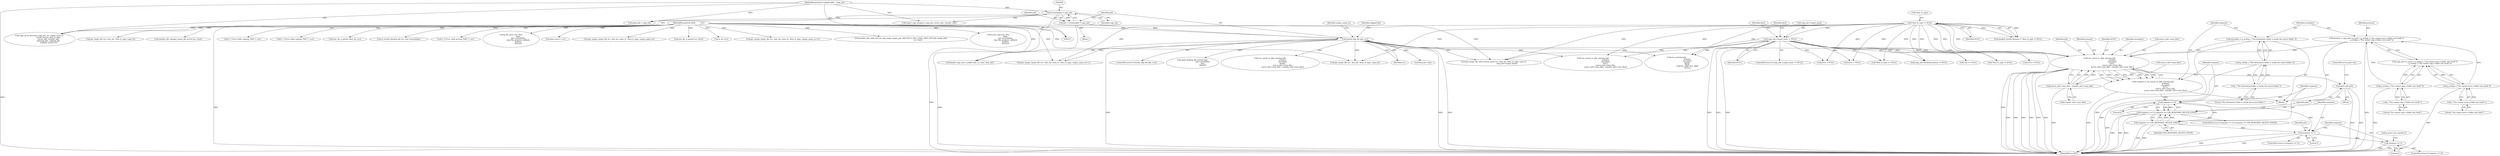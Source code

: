 digraph "0_nautilus_1630f53481f445ada0a455e9979236d31a8d3bb0_0@pointer" {
"1000257" [label="(Call,run_cancel_or_skip_warning (job,\n                                               primary,\n                                               secondary,\n                                               NULL,\n                                               source_info->num_files,\n                                               source_info->num_files - transfer_info->num_files))"];
"1000167" [label="(Call,should_skip_file (job, src))"];
"1000161" [label="(Call,job = (CommonJob *) copy_job)"];
"1000163" [label="(Call,(CommonJob *) copy_job)"];
"1000128" [label="(MethodParameterIn,CopyMoveJob   *copy_job)"];
"1000129" [label="(MethodParameterIn,GFile         *src)"];
"1000238" [label="(Call,primary = copy_job->is_move ? g_strdup (_(\"You cannot move a folder into itself.\"))\n                  : g_strdup (_(\"You cannot copy a folder into itself.\")))"];
"1000244" [label="(Call,g_strdup (_(\"You cannot move a folder into itself.\")))"];
"1000245" [label="(Call,_(\"You cannot move a folder into itself.\"))"];
"1000247" [label="(Call,g_strdup (_(\"You cannot copy a folder into itself.\")))"];
"1000248" [label="(Call,_(\"You cannot copy a folder into itself.\"))"];
"1000250" [label="(Call,secondary = g_strdup (_(\"The destination folder is inside the source folder.\")))"];
"1000252" [label="(Call,g_strdup (_(\"The destination folder is inside the source folder.\")))"];
"1000253" [label="(Call,_(\"The destination folder is inside the source folder.\"))"];
"1000181" [label="(Call,*dest_fs_type != NULL)"];
"1000200" [label="(Call,copy_job->target_name != NULL)"];
"1000265" [label="(Call,source_info->num_files - transfer_info->num_files)"];
"1000255" [label="(Call,response = run_cancel_or_skip_warning (job,\n                                               primary,\n                                               secondary,\n                                               NULL,\n                                               source_info->num_files,\n                                               source_info->num_files - transfer_info->num_files))"];
"1000274" [label="(Call,response == 0)"];
"1000273" [label="(Call,response == 0 || response == GTK_RESPONSE_DELETE_EVENT)"];
"1000277" [label="(Call,response == GTK_RESPONSE_DELETE_EVENT)"];
"1000285" [label="(Call,response == 1)"];
"1000296" [label="(Call,response == 2)"];
"1000281" [label="(Call,abort_job (job))"];
"1000281" [label="(Call,abort_job (job))"];
"1000334" [label="(Call,run_cancel_or_skip_warning (job,\n                                               primary,\n                                               secondary,\n                                               NULL,\n                                               source_info->num_files,\n                                               source_info->num_files - transfer_info->num_files))"];
"1000244" [label="(Call,g_strdup (_(\"You cannot move a folder into itself.\")))"];
"1000246" [label="(Literal,\"You cannot move a folder into itself.\")"];
"1000249" [label="(Literal,\"You cannot copy a folder into itself.\")"];
"1000228" [label="(Call,test_dir_is_parent (dest_dir, src))"];
"1000296" [label="(Call,response == 2)"];
"1000272" [label="(ControlStructure,if (response == 0 || response == GTK_RESPONSE_DELETE_EVENT))"];
"1000710" [label="(Call,handle_copy_move_conflict (job, src, dest, dest_dir))"];
"1000282" [label="(Identifier,job)"];
"1000549" [label="(Call,is_trusted_desktop_file (src, job->cancellable))"];
"1000251" [label="(Identifier,secondary)"];
"1000909" [label="(Call,f (_(\"Error while moving ?%B?.\"), src))"];
"1001011" [label="(Call,*dest_fs_type != NULL)"];
"1000266" [label="(Call,source_info->num_files)"];
"1000177" [label="(Identifier,unique_name_nr)"];
"1000258" [label="(Identifier,job)"];
"1000591" [label="(Call,*dest_fs_type == NULL)"];
"1000257" [label="(Call,run_cancel_or_skip_warning (job,\n                                               primary,\n                                               secondary,\n                                               NULL,\n                                               source_info->num_files,\n                                               source_info->num_files - transfer_info->num_files))"];
"1000239" [label="(Identifier,primary)"];
"1000169" [label="(Identifier,src)"];
"1000280" [label="(Block,)"];
"1000297" [label="(Identifier,response)"];
"1000276" [label="(Literal,0)"];
"1000427" [label="(Call,g_file_move (src, dest,\n                           flags,\n                           job->cancellable,\n                           copy_file_progress_callback,\n                           &pdata,\n                           &error))"];
"1000983" [label="(Call,error = NULL)"];
"1000821" [label="(Call,data.job = job)"];
"1000277" [label="(Call,response == GTK_RESPONSE_DELETE_EVENT)"];
"1000166" [label="(ControlStructure,if (should_skip_file (job, src)))"];
"1000181" [label="(Call,*dest_fs_type != NULL)"];
"1000302" [label="(Call,g_assert_not_reached ())"];
"1000182" [label="(Call,*dest_fs_type)"];
"1000400" [label="(Call,pdata.job = copy_job)"];
"1001114" [label="(MethodReturn,RET)"];
"1000259" [label="(Identifier,primary)"];
"1000555" [label="(Call,mark_desktop_file_trusted (job,\n                                       job->cancellable,\n                                       dest,\n                                       FALSE))"];
"1000141" [label="(Block,)"];
"1000162" [label="(Identifier,job)"];
"1000826" [label="(Call,data.source = src)"];
"1000163" [label="(Call,(CommonJob *) copy_job)"];
"1000265" [label="(Call,source_info->num_files - transfer_info->num_files)"];
"1000261" [label="(Identifier,NULL)"];
"1000129" [label="(MethodParameterIn,GFile         *src)"];
"1000284" [label="(ControlStructure,if (response == 1))"];
"1000538" [label="(Call,copy_job->desktop_location != NULL)"];
"1000469" [label="(Call,real == NULL)"];
"1000275" [label="(Identifier,response)"];
"1000240" [label="(Call,copy_job->is_move ? g_strdup (_(\"You cannot move a folder into itself.\"))\n                  : g_strdup (_(\"You cannot copy a folder into itself.\")))"];
"1000260" [label="(Identifier,secondary)"];
"1000252" [label="(Call,g_strdup (_(\"The destination folder is inside the source folder.\")))"];
"1000274" [label="(Call,response == 0)"];
"1000608" [label="(Call,get_unique_target_file (src, dest_dir, same_fs, *dest_fs_type, unique_name_nr))"];
"1000298" [label="(Literal,2)"];
"1000220" [label="(Identifier,dest)"];
"1000305" [label="(Call,test_dir_is_parent (src, dest))"];
"1000128" [label="(MethodParameterIn,CopyMoveJob   *copy_job)"];
"1000207" [label="(Identifier,dest)"];
"1000238" [label="(Call,primary = copy_job->is_move ? g_strdup (_(\"You cannot move a folder into itself.\"))\n                  : g_strdup (_(\"You cannot copy a folder into itself.\")))"];
"1000199" [label="(ControlStructure,if (copy_job->target_name != NULL))"];
"1000303" [label="(ControlStructure,goto out;)"];
"1000678" [label="(Call,is_dir (src))"];
"1000662" [label="(Call,get_unique_target_file (src, dest_dir, same_fs, *dest_fs_type, unique_name_nr++))"];
"1000204" [label="(Identifier,NULL)"];
"1000285" [label="(Call,response == 1)"];
"1000295" [label="(ControlStructure,if (response == 2))"];
"1000269" [label="(Call,transfer_info->num_files)"];
"1000255" [label="(Call,response = run_cancel_or_skip_warning (job,\n                                               primary,\n                                               secondary,\n                                               NULL,\n                                               source_info->num_files,\n                                               source_info->num_files - transfer_info->num_files))"];
"1000256" [label="(Identifier,response)"];
"1000279" [label="(Identifier,GTK_RESPONSE_DELETE_EVENT)"];
"1000250" [label="(Call,secondary = g_strdup (_(\"The destination folder is inside the source folder.\")))"];
"1000569" [label="(Call,nautilus_file_undo_info_ext_add_origin_target_pair (NAUTILUS_FILE_UNDO_INFO_EXT (job->undo_info),\n                                                                src, dest))"];
"1000262" [label="(Call,source_info->num_files)"];
"1000443" [label="(Call,g_file_copy (src, dest,\n                           flags,\n                           job->cancellable,\n                           copy_file_progress_callback,\n                           &pdata,\n                           &error))"];
"1000173" [label="(Identifier,skipped_file)"];
"1000253" [label="(Call,_(\"The destination folder is inside the source folder.\"))"];
"1000619" [label="(Call,get_target_file (src, dest_dir, *dest_fs_type, same_fs))"];
"1000254" [label="(Literal,\"The destination folder is inside the source folder.\")"];
"1000165" [label="(Identifier,copy_job)"];
"1000382" [label="(Call,error = NULL)"];
"1000287" [label="(Literal,1)"];
"1000231" [label="(Block,)"];
"1000167" [label="(Call,should_skip_file (job, src))"];
"1000248" [label="(Call,_(\"You cannot copy a folder into itself.\"))"];
"1000286" [label="(Identifier,response)"];
"1000876" [label="(Call,error = NULL)"];
"1000490" [label="(Call,report_copy_progress (copy_job, source_info, transfer_info))"];
"1000291" [label="(Identifier,job)"];
"1000190" [label="(Call,get_unique_target_file (src, dest_dir, same_fs, *dest_fs_type, unique_name_nr++))"];
"1000529" [label="(Call,nautilus_file_changes_queue_file_moved (src, dest))"];
"1001059" [label="(Call,run_cancel_or_skip_warning (job,\n                                               primary,\n                                               secondary,\n                                               details,\n                                               source_info->num_files,\n                                               source_info->num_files - transfer_info->num_files))"];
"1000200" [label="(Call,copy_job->target_name != NULL)"];
"1000168" [label="(Identifier,job)"];
"1000273" [label="(Call,response == 0 || response == GTK_RESPONSE_DELETE_EVENT)"];
"1000161" [label="(Call,job = (CommonJob *) copy_job)"];
"1000934" [label="(Call,run_warning (job,\n                                        primary,\n                                        secondary,\n                                        details,\n                                        TRUE,\n                                        CANCEL, SKIP_ALL, SKIP,\n                                        NULL))"];
"1000221" [label="(Call,get_target_file (src, dest_dir, *dest_fs_type, same_fs))"];
"1000184" [label="(Identifier,NULL)"];
"1001042" [label="(Call,f (_(\"Error while copying ?%B?.\"), src))"];
"1000917" [label="(Call,f (_(\"Error while copying ?%B?.\"), src))"];
"1000201" [label="(Call,copy_job->target_name)"];
"1000996" [label="(Call,copy_move_directory (copy_job, src, &dest, same_fs,\n                                  would_recurse, dest_fs_type,\n                                  source_info, transfer_info,\n                                  debuting_files, skipped_file,\n                                  readonly_source_fs))"];
"1000247" [label="(Call,g_strdup (_(\"You cannot copy a folder into itself.\")))"];
"1000278" [label="(Identifier,response)"];
"1000245" [label="(Call,_(\"You cannot move a folder into itself.\"))"];
"1000208" [label="(Call,get_target_file_with_custom_name (src, dest_dir, *dest_fs_type, same_fs,\n                                                 copy_job->target_name))"];
"1000179" [label="(Call,handled_invalid_filename = *dest_fs_type != NULL)"];
"1000257" -> "1000255"  [label="AST: "];
"1000257" -> "1000265"  [label="CFG: "];
"1000258" -> "1000257"  [label="AST: "];
"1000259" -> "1000257"  [label="AST: "];
"1000260" -> "1000257"  [label="AST: "];
"1000261" -> "1000257"  [label="AST: "];
"1000262" -> "1000257"  [label="AST: "];
"1000265" -> "1000257"  [label="AST: "];
"1000255" -> "1000257"  [label="CFG: "];
"1000257" -> "1001114"  [label="DDG: "];
"1000257" -> "1001114"  [label="DDG: "];
"1000257" -> "1001114"  [label="DDG: "];
"1000257" -> "1001114"  [label="DDG: "];
"1000257" -> "1001114"  [label="DDG: "];
"1000257" -> "1001114"  [label="DDG: "];
"1000257" -> "1000255"  [label="DDG: "];
"1000257" -> "1000255"  [label="DDG: "];
"1000257" -> "1000255"  [label="DDG: "];
"1000257" -> "1000255"  [label="DDG: "];
"1000257" -> "1000255"  [label="DDG: "];
"1000257" -> "1000255"  [label="DDG: "];
"1000167" -> "1000257"  [label="DDG: "];
"1000238" -> "1000257"  [label="DDG: "];
"1000250" -> "1000257"  [label="DDG: "];
"1000181" -> "1000257"  [label="DDG: "];
"1000200" -> "1000257"  [label="DDG: "];
"1000265" -> "1000257"  [label="DDG: "];
"1000265" -> "1000257"  [label="DDG: "];
"1000257" -> "1000281"  [label="DDG: "];
"1000167" -> "1000166"  [label="AST: "];
"1000167" -> "1000169"  [label="CFG: "];
"1000168" -> "1000167"  [label="AST: "];
"1000169" -> "1000167"  [label="AST: "];
"1000173" -> "1000167"  [label="CFG: "];
"1000177" -> "1000167"  [label="CFG: "];
"1000167" -> "1001114"  [label="DDG: "];
"1000167" -> "1001114"  [label="DDG: "];
"1000167" -> "1001114"  [label="DDG: "];
"1000161" -> "1000167"  [label="DDG: "];
"1000129" -> "1000167"  [label="DDG: "];
"1000167" -> "1000190"  [label="DDG: "];
"1000167" -> "1000208"  [label="DDG: "];
"1000167" -> "1000221"  [label="DDG: "];
"1000167" -> "1000334"  [label="DDG: "];
"1000167" -> "1000555"  [label="DDG: "];
"1000167" -> "1000710"  [label="DDG: "];
"1000167" -> "1000821"  [label="DDG: "];
"1000167" -> "1000934"  [label="DDG: "];
"1000167" -> "1001059"  [label="DDG: "];
"1000161" -> "1000141"  [label="AST: "];
"1000161" -> "1000163"  [label="CFG: "];
"1000162" -> "1000161"  [label="AST: "];
"1000163" -> "1000161"  [label="AST: "];
"1000168" -> "1000161"  [label="CFG: "];
"1000161" -> "1001114"  [label="DDG: "];
"1000163" -> "1000161"  [label="DDG: "];
"1000163" -> "1000165"  [label="CFG: "];
"1000164" -> "1000163"  [label="AST: "];
"1000165" -> "1000163"  [label="AST: "];
"1000163" -> "1001114"  [label="DDG: "];
"1000128" -> "1000163"  [label="DDG: "];
"1000163" -> "1000400"  [label="DDG: "];
"1000163" -> "1000490"  [label="DDG: "];
"1000163" -> "1000996"  [label="DDG: "];
"1000128" -> "1000127"  [label="AST: "];
"1000128" -> "1001114"  [label="DDG: "];
"1000128" -> "1000400"  [label="DDG: "];
"1000128" -> "1000490"  [label="DDG: "];
"1000128" -> "1000996"  [label="DDG: "];
"1000129" -> "1000127"  [label="AST: "];
"1000129" -> "1001114"  [label="DDG: "];
"1000129" -> "1000190"  [label="DDG: "];
"1000129" -> "1000208"  [label="DDG: "];
"1000129" -> "1000221"  [label="DDG: "];
"1000129" -> "1000228"  [label="DDG: "];
"1000129" -> "1000305"  [label="DDG: "];
"1000129" -> "1000427"  [label="DDG: "];
"1000129" -> "1000443"  [label="DDG: "];
"1000129" -> "1000529"  [label="DDG: "];
"1000129" -> "1000549"  [label="DDG: "];
"1000129" -> "1000569"  [label="DDG: "];
"1000129" -> "1000608"  [label="DDG: "];
"1000129" -> "1000619"  [label="DDG: "];
"1000129" -> "1000662"  [label="DDG: "];
"1000129" -> "1000678"  [label="DDG: "];
"1000129" -> "1000710"  [label="DDG: "];
"1000129" -> "1000826"  [label="DDG: "];
"1000129" -> "1000909"  [label="DDG: "];
"1000129" -> "1000917"  [label="DDG: "];
"1000129" -> "1000996"  [label="DDG: "];
"1000129" -> "1001042"  [label="DDG: "];
"1000238" -> "1000231"  [label="AST: "];
"1000238" -> "1000240"  [label="CFG: "];
"1000239" -> "1000238"  [label="AST: "];
"1000240" -> "1000238"  [label="AST: "];
"1000251" -> "1000238"  [label="CFG: "];
"1000238" -> "1001114"  [label="DDG: "];
"1000244" -> "1000238"  [label="DDG: "];
"1000247" -> "1000238"  [label="DDG: "];
"1000244" -> "1000240"  [label="AST: "];
"1000244" -> "1000245"  [label="CFG: "];
"1000245" -> "1000244"  [label="AST: "];
"1000240" -> "1000244"  [label="CFG: "];
"1000244" -> "1001114"  [label="DDG: "];
"1000244" -> "1000240"  [label="DDG: "];
"1000245" -> "1000244"  [label="DDG: "];
"1000245" -> "1000246"  [label="CFG: "];
"1000246" -> "1000245"  [label="AST: "];
"1000247" -> "1000240"  [label="AST: "];
"1000247" -> "1000248"  [label="CFG: "];
"1000248" -> "1000247"  [label="AST: "];
"1000240" -> "1000247"  [label="CFG: "];
"1000247" -> "1001114"  [label="DDG: "];
"1000247" -> "1000240"  [label="DDG: "];
"1000248" -> "1000247"  [label="DDG: "];
"1000248" -> "1000249"  [label="CFG: "];
"1000249" -> "1000248"  [label="AST: "];
"1000250" -> "1000231"  [label="AST: "];
"1000250" -> "1000252"  [label="CFG: "];
"1000251" -> "1000250"  [label="AST: "];
"1000252" -> "1000250"  [label="AST: "];
"1000256" -> "1000250"  [label="CFG: "];
"1000250" -> "1001114"  [label="DDG: "];
"1000252" -> "1000250"  [label="DDG: "];
"1000252" -> "1000253"  [label="CFG: "];
"1000253" -> "1000252"  [label="AST: "];
"1000252" -> "1001114"  [label="DDG: "];
"1000253" -> "1000252"  [label="DDG: "];
"1000253" -> "1000254"  [label="CFG: "];
"1000254" -> "1000253"  [label="AST: "];
"1000181" -> "1000179"  [label="AST: "];
"1000181" -> "1000184"  [label="CFG: "];
"1000182" -> "1000181"  [label="AST: "];
"1000184" -> "1000181"  [label="AST: "];
"1000179" -> "1000181"  [label="CFG: "];
"1000181" -> "1001114"  [label="DDG: "];
"1000181" -> "1000179"  [label="DDG: "];
"1000181" -> "1000179"  [label="DDG: "];
"1000181" -> "1000190"  [label="DDG: "];
"1000181" -> "1000200"  [label="DDG: "];
"1000181" -> "1000208"  [label="DDG: "];
"1000181" -> "1000221"  [label="DDG: "];
"1000181" -> "1000334"  [label="DDG: "];
"1000181" -> "1000382"  [label="DDG: "];
"1000181" -> "1000469"  [label="DDG: "];
"1000181" -> "1000538"  [label="DDG: "];
"1000181" -> "1000591"  [label="DDG: "];
"1000181" -> "1000876"  [label="DDG: "];
"1000181" -> "1000934"  [label="DDG: "];
"1000181" -> "1000983"  [label="DDG: "];
"1000181" -> "1001011"  [label="DDG: "];
"1000200" -> "1000199"  [label="AST: "];
"1000200" -> "1000204"  [label="CFG: "];
"1000201" -> "1000200"  [label="AST: "];
"1000204" -> "1000200"  [label="AST: "];
"1000207" -> "1000200"  [label="CFG: "];
"1000220" -> "1000200"  [label="CFG: "];
"1000200" -> "1001114"  [label="DDG: "];
"1000200" -> "1001114"  [label="DDG: "];
"1000200" -> "1001114"  [label="DDG: "];
"1000200" -> "1000208"  [label="DDG: "];
"1000200" -> "1000334"  [label="DDG: "];
"1000200" -> "1000382"  [label="DDG: "];
"1000200" -> "1000469"  [label="DDG: "];
"1000200" -> "1000538"  [label="DDG: "];
"1000200" -> "1000591"  [label="DDG: "];
"1000200" -> "1000876"  [label="DDG: "];
"1000200" -> "1000934"  [label="DDG: "];
"1000200" -> "1000983"  [label="DDG: "];
"1000200" -> "1001011"  [label="DDG: "];
"1000265" -> "1000269"  [label="CFG: "];
"1000266" -> "1000265"  [label="AST: "];
"1000269" -> "1000265"  [label="AST: "];
"1000265" -> "1001114"  [label="DDG: "];
"1000255" -> "1000231"  [label="AST: "];
"1000256" -> "1000255"  [label="AST: "];
"1000275" -> "1000255"  [label="CFG: "];
"1000255" -> "1001114"  [label="DDG: "];
"1000255" -> "1000274"  [label="DDG: "];
"1000274" -> "1000273"  [label="AST: "];
"1000274" -> "1000276"  [label="CFG: "];
"1000275" -> "1000274"  [label="AST: "];
"1000276" -> "1000274"  [label="AST: "];
"1000278" -> "1000274"  [label="CFG: "];
"1000273" -> "1000274"  [label="CFG: "];
"1000274" -> "1001114"  [label="DDG: "];
"1000274" -> "1000273"  [label="DDG: "];
"1000274" -> "1000273"  [label="DDG: "];
"1000274" -> "1000277"  [label="DDG: "];
"1000274" -> "1000285"  [label="DDG: "];
"1000273" -> "1000272"  [label="AST: "];
"1000273" -> "1000277"  [label="CFG: "];
"1000277" -> "1000273"  [label="AST: "];
"1000282" -> "1000273"  [label="CFG: "];
"1000286" -> "1000273"  [label="CFG: "];
"1000273" -> "1001114"  [label="DDG: "];
"1000273" -> "1001114"  [label="DDG: "];
"1000273" -> "1001114"  [label="DDG: "];
"1000277" -> "1000273"  [label="DDG: "];
"1000277" -> "1000273"  [label="DDG: "];
"1000277" -> "1000279"  [label="CFG: "];
"1000278" -> "1000277"  [label="AST: "];
"1000279" -> "1000277"  [label="AST: "];
"1000277" -> "1001114"  [label="DDG: "];
"1000277" -> "1001114"  [label="DDG: "];
"1000277" -> "1000285"  [label="DDG: "];
"1000285" -> "1000284"  [label="AST: "];
"1000285" -> "1000287"  [label="CFG: "];
"1000286" -> "1000285"  [label="AST: "];
"1000287" -> "1000285"  [label="AST: "];
"1000291" -> "1000285"  [label="CFG: "];
"1000297" -> "1000285"  [label="CFG: "];
"1000285" -> "1001114"  [label="DDG: "];
"1000285" -> "1001114"  [label="DDG: "];
"1000285" -> "1000296"  [label="DDG: "];
"1000296" -> "1000295"  [label="AST: "];
"1000296" -> "1000298"  [label="CFG: "];
"1000297" -> "1000296"  [label="AST: "];
"1000298" -> "1000296"  [label="AST: "];
"1000302" -> "1000296"  [label="CFG: "];
"1000296" -> "1001114"  [label="DDG: "];
"1000296" -> "1001114"  [label="DDG: "];
"1000281" -> "1000280"  [label="AST: "];
"1000281" -> "1000282"  [label="CFG: "];
"1000282" -> "1000281"  [label="AST: "];
"1000303" -> "1000281"  [label="CFG: "];
"1000281" -> "1001114"  [label="DDG: "];
"1000281" -> "1001114"  [label="DDG: "];
}
